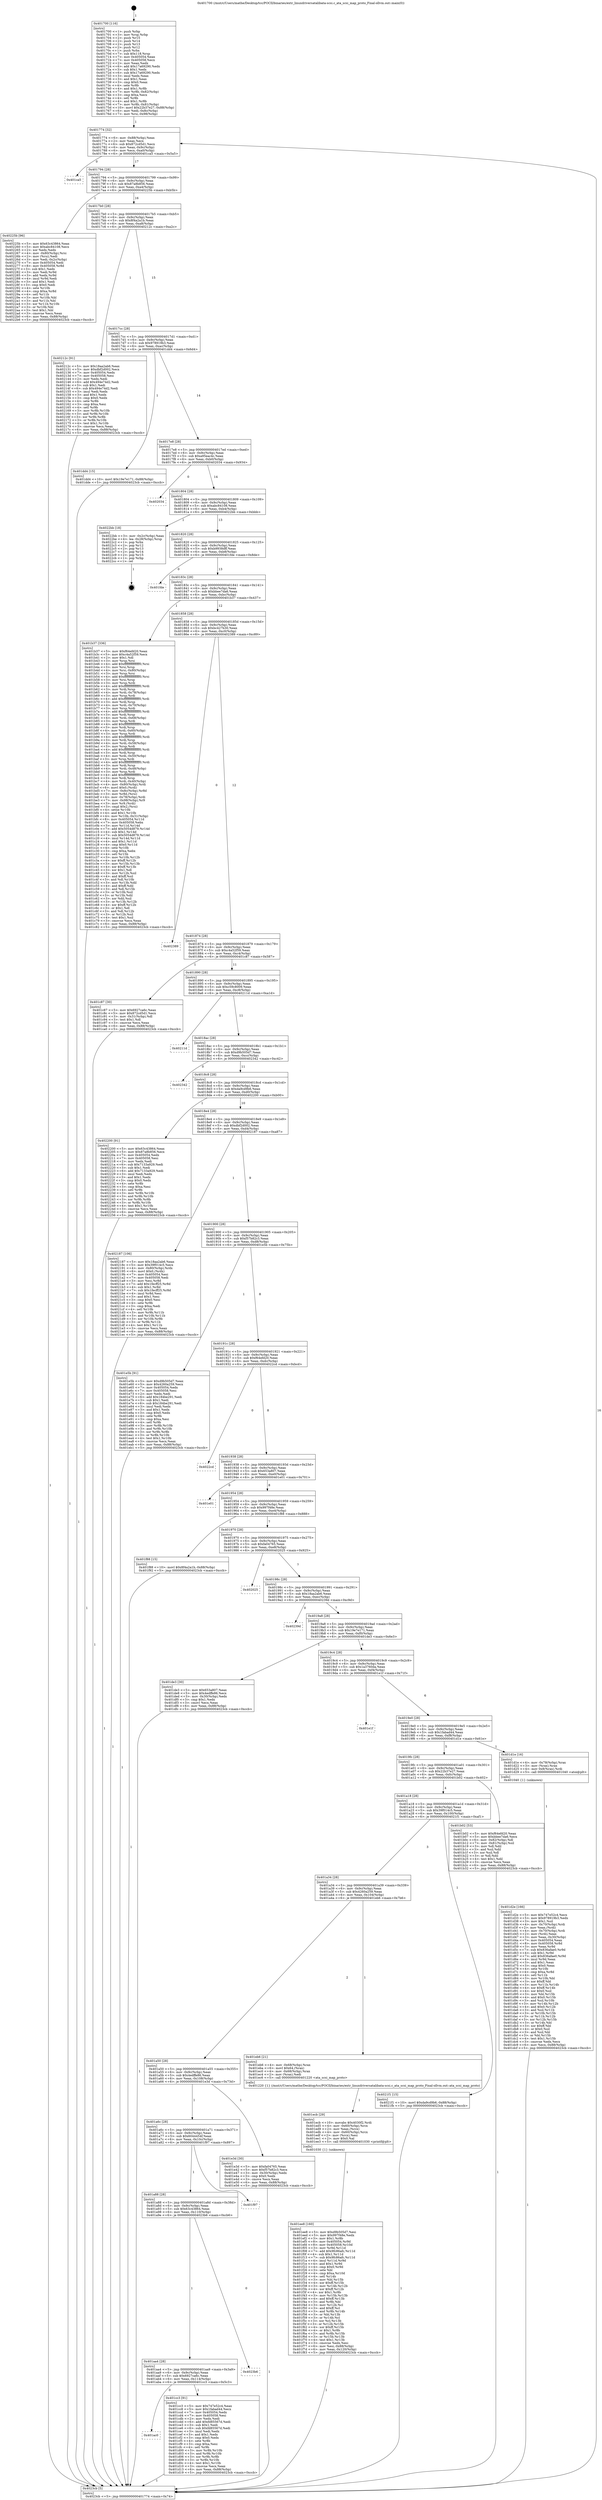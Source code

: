 digraph "0x401700" {
  label = "0x401700 (/mnt/c/Users/mathe/Desktop/tcc/POCII/binaries/extr_linuxdriversatalibata-scsi.c_ata_scsi_map_proto_Final-ollvm.out::main(0))"
  labelloc = "t"
  node[shape=record]

  Entry [label="",width=0.3,height=0.3,shape=circle,fillcolor=black,style=filled]
  "0x401774" [label="{
     0x401774 [32]\l
     | [instrs]\l
     &nbsp;&nbsp;0x401774 \<+6\>: mov -0x88(%rbp),%eax\l
     &nbsp;&nbsp;0x40177a \<+2\>: mov %eax,%ecx\l
     &nbsp;&nbsp;0x40177c \<+6\>: sub $0x872cd5d1,%ecx\l
     &nbsp;&nbsp;0x401782 \<+6\>: mov %eax,-0x9c(%rbp)\l
     &nbsp;&nbsp;0x401788 \<+6\>: mov %ecx,-0xa0(%rbp)\l
     &nbsp;&nbsp;0x40178e \<+6\>: je 0000000000401ca5 \<main+0x5a5\>\l
  }"]
  "0x401ca5" [label="{
     0x401ca5\l
  }", style=dashed]
  "0x401794" [label="{
     0x401794 [28]\l
     | [instrs]\l
     &nbsp;&nbsp;0x401794 \<+5\>: jmp 0000000000401799 \<main+0x99\>\l
     &nbsp;&nbsp;0x401799 \<+6\>: mov -0x9c(%rbp),%eax\l
     &nbsp;&nbsp;0x40179f \<+5\>: sub $0x87a8b856,%eax\l
     &nbsp;&nbsp;0x4017a4 \<+6\>: mov %eax,-0xa4(%rbp)\l
     &nbsp;&nbsp;0x4017aa \<+6\>: je 000000000040225b \<main+0xb5b\>\l
  }"]
  Exit [label="",width=0.3,height=0.3,shape=circle,fillcolor=black,style=filled,peripheries=2]
  "0x40225b" [label="{
     0x40225b [96]\l
     | [instrs]\l
     &nbsp;&nbsp;0x40225b \<+5\>: mov $0x63c43864,%eax\l
     &nbsp;&nbsp;0x402260 \<+5\>: mov $0xabc84108,%ecx\l
     &nbsp;&nbsp;0x402265 \<+2\>: xor %edx,%edx\l
     &nbsp;&nbsp;0x402267 \<+4\>: mov -0x80(%rbp),%rsi\l
     &nbsp;&nbsp;0x40226b \<+2\>: mov (%rsi),%edi\l
     &nbsp;&nbsp;0x40226d \<+3\>: mov %edi,-0x2c(%rbp)\l
     &nbsp;&nbsp;0x402270 \<+7\>: mov 0x405054,%edi\l
     &nbsp;&nbsp;0x402277 \<+8\>: mov 0x405058,%r8d\l
     &nbsp;&nbsp;0x40227f \<+3\>: sub $0x1,%edx\l
     &nbsp;&nbsp;0x402282 \<+3\>: mov %edi,%r9d\l
     &nbsp;&nbsp;0x402285 \<+3\>: add %edx,%r9d\l
     &nbsp;&nbsp;0x402288 \<+4\>: imul %r9d,%edi\l
     &nbsp;&nbsp;0x40228c \<+3\>: and $0x1,%edi\l
     &nbsp;&nbsp;0x40228f \<+3\>: cmp $0x0,%edi\l
     &nbsp;&nbsp;0x402292 \<+4\>: sete %r10b\l
     &nbsp;&nbsp;0x402296 \<+4\>: cmp $0xa,%r8d\l
     &nbsp;&nbsp;0x40229a \<+4\>: setl %r11b\l
     &nbsp;&nbsp;0x40229e \<+3\>: mov %r10b,%bl\l
     &nbsp;&nbsp;0x4022a1 \<+3\>: and %r11b,%bl\l
     &nbsp;&nbsp;0x4022a4 \<+3\>: xor %r11b,%r10b\l
     &nbsp;&nbsp;0x4022a7 \<+3\>: or %r10b,%bl\l
     &nbsp;&nbsp;0x4022aa \<+3\>: test $0x1,%bl\l
     &nbsp;&nbsp;0x4022ad \<+3\>: cmovne %ecx,%eax\l
     &nbsp;&nbsp;0x4022b0 \<+6\>: mov %eax,-0x88(%rbp)\l
     &nbsp;&nbsp;0x4022b6 \<+5\>: jmp 00000000004023cb \<main+0xccb\>\l
  }"]
  "0x4017b0" [label="{
     0x4017b0 [28]\l
     | [instrs]\l
     &nbsp;&nbsp;0x4017b0 \<+5\>: jmp 00000000004017b5 \<main+0xb5\>\l
     &nbsp;&nbsp;0x4017b5 \<+6\>: mov -0x9c(%rbp),%eax\l
     &nbsp;&nbsp;0x4017bb \<+5\>: sub $0x8f4a2a1b,%eax\l
     &nbsp;&nbsp;0x4017c0 \<+6\>: mov %eax,-0xa8(%rbp)\l
     &nbsp;&nbsp;0x4017c6 \<+6\>: je 000000000040212c \<main+0xa2c\>\l
  }"]
  "0x401ee8" [label="{
     0x401ee8 [160]\l
     | [instrs]\l
     &nbsp;&nbsp;0x401ee8 \<+5\>: mov $0xd9b505d7,%esi\l
     &nbsp;&nbsp;0x401eed \<+5\>: mov $0x997f48e,%edx\l
     &nbsp;&nbsp;0x401ef2 \<+3\>: mov $0x1,%r8b\l
     &nbsp;&nbsp;0x401ef5 \<+8\>: mov 0x405054,%r9d\l
     &nbsp;&nbsp;0x401efd \<+8\>: mov 0x405058,%r10d\l
     &nbsp;&nbsp;0x401f05 \<+3\>: mov %r9d,%r11d\l
     &nbsp;&nbsp;0x401f08 \<+7\>: add $0x9fc86afc,%r11d\l
     &nbsp;&nbsp;0x401f0f \<+4\>: sub $0x1,%r11d\l
     &nbsp;&nbsp;0x401f13 \<+7\>: sub $0x9fc86afc,%r11d\l
     &nbsp;&nbsp;0x401f1a \<+4\>: imul %r11d,%r9d\l
     &nbsp;&nbsp;0x401f1e \<+4\>: and $0x1,%r9d\l
     &nbsp;&nbsp;0x401f22 \<+4\>: cmp $0x0,%r9d\l
     &nbsp;&nbsp;0x401f26 \<+3\>: sete %bl\l
     &nbsp;&nbsp;0x401f29 \<+4\>: cmp $0xa,%r10d\l
     &nbsp;&nbsp;0x401f2d \<+4\>: setl %r14b\l
     &nbsp;&nbsp;0x401f31 \<+3\>: mov %bl,%r15b\l
     &nbsp;&nbsp;0x401f34 \<+4\>: xor $0xff,%r15b\l
     &nbsp;&nbsp;0x401f38 \<+3\>: mov %r14b,%r12b\l
     &nbsp;&nbsp;0x401f3b \<+4\>: xor $0xff,%r12b\l
     &nbsp;&nbsp;0x401f3f \<+4\>: xor $0x1,%r8b\l
     &nbsp;&nbsp;0x401f43 \<+3\>: mov %r15b,%r13b\l
     &nbsp;&nbsp;0x401f46 \<+4\>: and $0xff,%r13b\l
     &nbsp;&nbsp;0x401f4a \<+3\>: and %r8b,%bl\l
     &nbsp;&nbsp;0x401f4d \<+3\>: mov %r12b,%cl\l
     &nbsp;&nbsp;0x401f50 \<+3\>: and $0xff,%cl\l
     &nbsp;&nbsp;0x401f53 \<+3\>: and %r8b,%r14b\l
     &nbsp;&nbsp;0x401f56 \<+3\>: or %bl,%r13b\l
     &nbsp;&nbsp;0x401f59 \<+3\>: or %r14b,%cl\l
     &nbsp;&nbsp;0x401f5c \<+3\>: xor %cl,%r13b\l
     &nbsp;&nbsp;0x401f5f \<+3\>: or %r12b,%r15b\l
     &nbsp;&nbsp;0x401f62 \<+4\>: xor $0xff,%r15b\l
     &nbsp;&nbsp;0x401f66 \<+4\>: or $0x1,%r8b\l
     &nbsp;&nbsp;0x401f6a \<+3\>: and %r8b,%r15b\l
     &nbsp;&nbsp;0x401f6d \<+3\>: or %r15b,%r13b\l
     &nbsp;&nbsp;0x401f70 \<+4\>: test $0x1,%r13b\l
     &nbsp;&nbsp;0x401f74 \<+3\>: cmovne %edx,%esi\l
     &nbsp;&nbsp;0x401f77 \<+6\>: mov %esi,-0x88(%rbp)\l
     &nbsp;&nbsp;0x401f7d \<+6\>: mov %eax,-0x120(%rbp)\l
     &nbsp;&nbsp;0x401f83 \<+5\>: jmp 00000000004023cb \<main+0xccb\>\l
  }"]
  "0x40212c" [label="{
     0x40212c [91]\l
     | [instrs]\l
     &nbsp;&nbsp;0x40212c \<+5\>: mov $0x18aa2ab6,%eax\l
     &nbsp;&nbsp;0x402131 \<+5\>: mov $0xdbf2d002,%ecx\l
     &nbsp;&nbsp;0x402136 \<+7\>: mov 0x405054,%edx\l
     &nbsp;&nbsp;0x40213d \<+7\>: mov 0x405058,%esi\l
     &nbsp;&nbsp;0x402144 \<+2\>: mov %edx,%edi\l
     &nbsp;&nbsp;0x402146 \<+6\>: add $0x494e74d2,%edi\l
     &nbsp;&nbsp;0x40214c \<+3\>: sub $0x1,%edi\l
     &nbsp;&nbsp;0x40214f \<+6\>: sub $0x494e74d2,%edi\l
     &nbsp;&nbsp;0x402155 \<+3\>: imul %edi,%edx\l
     &nbsp;&nbsp;0x402158 \<+3\>: and $0x1,%edx\l
     &nbsp;&nbsp;0x40215b \<+3\>: cmp $0x0,%edx\l
     &nbsp;&nbsp;0x40215e \<+4\>: sete %r8b\l
     &nbsp;&nbsp;0x402162 \<+3\>: cmp $0xa,%esi\l
     &nbsp;&nbsp;0x402165 \<+4\>: setl %r9b\l
     &nbsp;&nbsp;0x402169 \<+3\>: mov %r8b,%r10b\l
     &nbsp;&nbsp;0x40216c \<+3\>: and %r9b,%r10b\l
     &nbsp;&nbsp;0x40216f \<+3\>: xor %r9b,%r8b\l
     &nbsp;&nbsp;0x402172 \<+3\>: or %r8b,%r10b\l
     &nbsp;&nbsp;0x402175 \<+4\>: test $0x1,%r10b\l
     &nbsp;&nbsp;0x402179 \<+3\>: cmovne %ecx,%eax\l
     &nbsp;&nbsp;0x40217c \<+6\>: mov %eax,-0x88(%rbp)\l
     &nbsp;&nbsp;0x402182 \<+5\>: jmp 00000000004023cb \<main+0xccb\>\l
  }"]
  "0x4017cc" [label="{
     0x4017cc [28]\l
     | [instrs]\l
     &nbsp;&nbsp;0x4017cc \<+5\>: jmp 00000000004017d1 \<main+0xd1\>\l
     &nbsp;&nbsp;0x4017d1 \<+6\>: mov -0x9c(%rbp),%eax\l
     &nbsp;&nbsp;0x4017d7 \<+5\>: sub $0x978919b3,%eax\l
     &nbsp;&nbsp;0x4017dc \<+6\>: mov %eax,-0xac(%rbp)\l
     &nbsp;&nbsp;0x4017e2 \<+6\>: je 0000000000401dd4 \<main+0x6d4\>\l
  }"]
  "0x401ecb" [label="{
     0x401ecb [29]\l
     | [instrs]\l
     &nbsp;&nbsp;0x401ecb \<+10\>: movabs $0x4030f2,%rdi\l
     &nbsp;&nbsp;0x401ed5 \<+4\>: mov -0x60(%rbp),%rcx\l
     &nbsp;&nbsp;0x401ed9 \<+2\>: mov %eax,(%rcx)\l
     &nbsp;&nbsp;0x401edb \<+4\>: mov -0x60(%rbp),%rcx\l
     &nbsp;&nbsp;0x401edf \<+2\>: mov (%rcx),%esi\l
     &nbsp;&nbsp;0x401ee1 \<+2\>: mov $0x0,%al\l
     &nbsp;&nbsp;0x401ee3 \<+5\>: call 0000000000401030 \<printf@plt\>\l
     | [calls]\l
     &nbsp;&nbsp;0x401030 \{1\} (unknown)\l
  }"]
  "0x401dd4" [label="{
     0x401dd4 [15]\l
     | [instrs]\l
     &nbsp;&nbsp;0x401dd4 \<+10\>: movl $0x19e7e171,-0x88(%rbp)\l
     &nbsp;&nbsp;0x401dde \<+5\>: jmp 00000000004023cb \<main+0xccb\>\l
  }"]
  "0x4017e8" [label="{
     0x4017e8 [28]\l
     | [instrs]\l
     &nbsp;&nbsp;0x4017e8 \<+5\>: jmp 00000000004017ed \<main+0xed\>\l
     &nbsp;&nbsp;0x4017ed \<+6\>: mov -0x9c(%rbp),%eax\l
     &nbsp;&nbsp;0x4017f3 \<+5\>: sub $0xa95eac4c,%eax\l
     &nbsp;&nbsp;0x4017f8 \<+6\>: mov %eax,-0xb0(%rbp)\l
     &nbsp;&nbsp;0x4017fe \<+6\>: je 0000000000402034 \<main+0x934\>\l
  }"]
  "0x401d2e" [label="{
     0x401d2e [166]\l
     | [instrs]\l
     &nbsp;&nbsp;0x401d2e \<+5\>: mov $0x747e52c4,%ecx\l
     &nbsp;&nbsp;0x401d33 \<+5\>: mov $0x978919b3,%edx\l
     &nbsp;&nbsp;0x401d38 \<+3\>: mov $0x1,%sil\l
     &nbsp;&nbsp;0x401d3b \<+4\>: mov -0x70(%rbp),%rdi\l
     &nbsp;&nbsp;0x401d3f \<+2\>: mov %eax,(%rdi)\l
     &nbsp;&nbsp;0x401d41 \<+4\>: mov -0x70(%rbp),%rdi\l
     &nbsp;&nbsp;0x401d45 \<+2\>: mov (%rdi),%eax\l
     &nbsp;&nbsp;0x401d47 \<+3\>: mov %eax,-0x30(%rbp)\l
     &nbsp;&nbsp;0x401d4a \<+7\>: mov 0x405054,%eax\l
     &nbsp;&nbsp;0x401d51 \<+8\>: mov 0x405058,%r8d\l
     &nbsp;&nbsp;0x401d59 \<+3\>: mov %eax,%r9d\l
     &nbsp;&nbsp;0x401d5c \<+7\>: sub $0x836afae0,%r9d\l
     &nbsp;&nbsp;0x401d63 \<+4\>: sub $0x1,%r9d\l
     &nbsp;&nbsp;0x401d67 \<+7\>: add $0x836afae0,%r9d\l
     &nbsp;&nbsp;0x401d6e \<+4\>: imul %r9d,%eax\l
     &nbsp;&nbsp;0x401d72 \<+3\>: and $0x1,%eax\l
     &nbsp;&nbsp;0x401d75 \<+3\>: cmp $0x0,%eax\l
     &nbsp;&nbsp;0x401d78 \<+4\>: sete %r10b\l
     &nbsp;&nbsp;0x401d7c \<+4\>: cmp $0xa,%r8d\l
     &nbsp;&nbsp;0x401d80 \<+4\>: setl %r11b\l
     &nbsp;&nbsp;0x401d84 \<+3\>: mov %r10b,%bl\l
     &nbsp;&nbsp;0x401d87 \<+3\>: xor $0xff,%bl\l
     &nbsp;&nbsp;0x401d8a \<+3\>: mov %r11b,%r14b\l
     &nbsp;&nbsp;0x401d8d \<+4\>: xor $0xff,%r14b\l
     &nbsp;&nbsp;0x401d91 \<+4\>: xor $0x0,%sil\l
     &nbsp;&nbsp;0x401d95 \<+3\>: mov %bl,%r15b\l
     &nbsp;&nbsp;0x401d98 \<+4\>: and $0x0,%r15b\l
     &nbsp;&nbsp;0x401d9c \<+3\>: and %sil,%r10b\l
     &nbsp;&nbsp;0x401d9f \<+3\>: mov %r14b,%r12b\l
     &nbsp;&nbsp;0x401da2 \<+4\>: and $0x0,%r12b\l
     &nbsp;&nbsp;0x401da6 \<+3\>: and %sil,%r11b\l
     &nbsp;&nbsp;0x401da9 \<+3\>: or %r10b,%r15b\l
     &nbsp;&nbsp;0x401dac \<+3\>: or %r11b,%r12b\l
     &nbsp;&nbsp;0x401daf \<+3\>: xor %r12b,%r15b\l
     &nbsp;&nbsp;0x401db2 \<+3\>: or %r14b,%bl\l
     &nbsp;&nbsp;0x401db5 \<+3\>: xor $0xff,%bl\l
     &nbsp;&nbsp;0x401db8 \<+4\>: or $0x0,%sil\l
     &nbsp;&nbsp;0x401dbc \<+3\>: and %sil,%bl\l
     &nbsp;&nbsp;0x401dbf \<+3\>: or %bl,%r15b\l
     &nbsp;&nbsp;0x401dc2 \<+4\>: test $0x1,%r15b\l
     &nbsp;&nbsp;0x401dc6 \<+3\>: cmovne %edx,%ecx\l
     &nbsp;&nbsp;0x401dc9 \<+6\>: mov %ecx,-0x88(%rbp)\l
     &nbsp;&nbsp;0x401dcf \<+5\>: jmp 00000000004023cb \<main+0xccb\>\l
  }"]
  "0x402034" [label="{
     0x402034\l
  }", style=dashed]
  "0x401804" [label="{
     0x401804 [28]\l
     | [instrs]\l
     &nbsp;&nbsp;0x401804 \<+5\>: jmp 0000000000401809 \<main+0x109\>\l
     &nbsp;&nbsp;0x401809 \<+6\>: mov -0x9c(%rbp),%eax\l
     &nbsp;&nbsp;0x40180f \<+5\>: sub $0xabc84108,%eax\l
     &nbsp;&nbsp;0x401814 \<+6\>: mov %eax,-0xb4(%rbp)\l
     &nbsp;&nbsp;0x40181a \<+6\>: je 00000000004022bb \<main+0xbbb\>\l
  }"]
  "0x401ac0" [label="{
     0x401ac0\l
  }", style=dashed]
  "0x4022bb" [label="{
     0x4022bb [18]\l
     | [instrs]\l
     &nbsp;&nbsp;0x4022bb \<+3\>: mov -0x2c(%rbp),%eax\l
     &nbsp;&nbsp;0x4022be \<+4\>: lea -0x28(%rbp),%rsp\l
     &nbsp;&nbsp;0x4022c2 \<+1\>: pop %rbx\l
     &nbsp;&nbsp;0x4022c3 \<+2\>: pop %r12\l
     &nbsp;&nbsp;0x4022c5 \<+2\>: pop %r13\l
     &nbsp;&nbsp;0x4022c7 \<+2\>: pop %r14\l
     &nbsp;&nbsp;0x4022c9 \<+2\>: pop %r15\l
     &nbsp;&nbsp;0x4022cb \<+1\>: pop %rbp\l
     &nbsp;&nbsp;0x4022cc \<+1\>: ret\l
  }"]
  "0x401820" [label="{
     0x401820 [28]\l
     | [instrs]\l
     &nbsp;&nbsp;0x401820 \<+5\>: jmp 0000000000401825 \<main+0x125\>\l
     &nbsp;&nbsp;0x401825 \<+6\>: mov -0x9c(%rbp),%eax\l
     &nbsp;&nbsp;0x40182b \<+5\>: sub $0xb9938dff,%eax\l
     &nbsp;&nbsp;0x401830 \<+6\>: mov %eax,-0xb8(%rbp)\l
     &nbsp;&nbsp;0x401836 \<+6\>: je 0000000000401fde \<main+0x8de\>\l
  }"]
  "0x401cc3" [label="{
     0x401cc3 [91]\l
     | [instrs]\l
     &nbsp;&nbsp;0x401cc3 \<+5\>: mov $0x747e52c4,%eax\l
     &nbsp;&nbsp;0x401cc8 \<+5\>: mov $0x1fabad44,%ecx\l
     &nbsp;&nbsp;0x401ccd \<+7\>: mov 0x405054,%edx\l
     &nbsp;&nbsp;0x401cd4 \<+7\>: mov 0x405058,%esi\l
     &nbsp;&nbsp;0x401cdb \<+2\>: mov %edx,%edi\l
     &nbsp;&nbsp;0x401cdd \<+6\>: add $0xfd85567d,%edi\l
     &nbsp;&nbsp;0x401ce3 \<+3\>: sub $0x1,%edi\l
     &nbsp;&nbsp;0x401ce6 \<+6\>: sub $0xfd85567d,%edi\l
     &nbsp;&nbsp;0x401cec \<+3\>: imul %edi,%edx\l
     &nbsp;&nbsp;0x401cef \<+3\>: and $0x1,%edx\l
     &nbsp;&nbsp;0x401cf2 \<+3\>: cmp $0x0,%edx\l
     &nbsp;&nbsp;0x401cf5 \<+4\>: sete %r8b\l
     &nbsp;&nbsp;0x401cf9 \<+3\>: cmp $0xa,%esi\l
     &nbsp;&nbsp;0x401cfc \<+4\>: setl %r9b\l
     &nbsp;&nbsp;0x401d00 \<+3\>: mov %r8b,%r10b\l
     &nbsp;&nbsp;0x401d03 \<+3\>: and %r9b,%r10b\l
     &nbsp;&nbsp;0x401d06 \<+3\>: xor %r9b,%r8b\l
     &nbsp;&nbsp;0x401d09 \<+3\>: or %r8b,%r10b\l
     &nbsp;&nbsp;0x401d0c \<+4\>: test $0x1,%r10b\l
     &nbsp;&nbsp;0x401d10 \<+3\>: cmovne %ecx,%eax\l
     &nbsp;&nbsp;0x401d13 \<+6\>: mov %eax,-0x88(%rbp)\l
     &nbsp;&nbsp;0x401d19 \<+5\>: jmp 00000000004023cb \<main+0xccb\>\l
  }"]
  "0x401fde" [label="{
     0x401fde\l
  }", style=dashed]
  "0x40183c" [label="{
     0x40183c [28]\l
     | [instrs]\l
     &nbsp;&nbsp;0x40183c \<+5\>: jmp 0000000000401841 \<main+0x141\>\l
     &nbsp;&nbsp;0x401841 \<+6\>: mov -0x9c(%rbp),%eax\l
     &nbsp;&nbsp;0x401847 \<+5\>: sub $0xbbee7da6,%eax\l
     &nbsp;&nbsp;0x40184c \<+6\>: mov %eax,-0xbc(%rbp)\l
     &nbsp;&nbsp;0x401852 \<+6\>: je 0000000000401b37 \<main+0x437\>\l
  }"]
  "0x401aa4" [label="{
     0x401aa4 [28]\l
     | [instrs]\l
     &nbsp;&nbsp;0x401aa4 \<+5\>: jmp 0000000000401aa9 \<main+0x3a9\>\l
     &nbsp;&nbsp;0x401aa9 \<+6\>: mov -0x9c(%rbp),%eax\l
     &nbsp;&nbsp;0x401aaf \<+5\>: sub $0x6927ca6c,%eax\l
     &nbsp;&nbsp;0x401ab4 \<+6\>: mov %eax,-0x114(%rbp)\l
     &nbsp;&nbsp;0x401aba \<+6\>: je 0000000000401cc3 \<main+0x5c3\>\l
  }"]
  "0x401b37" [label="{
     0x401b37 [336]\l
     | [instrs]\l
     &nbsp;&nbsp;0x401b37 \<+5\>: mov $0xf64efd20,%eax\l
     &nbsp;&nbsp;0x401b3c \<+5\>: mov $0xc4a52f59,%ecx\l
     &nbsp;&nbsp;0x401b41 \<+2\>: mov $0x1,%dl\l
     &nbsp;&nbsp;0x401b43 \<+3\>: mov %rsp,%rsi\l
     &nbsp;&nbsp;0x401b46 \<+4\>: add $0xfffffffffffffff0,%rsi\l
     &nbsp;&nbsp;0x401b4a \<+3\>: mov %rsi,%rsp\l
     &nbsp;&nbsp;0x401b4d \<+4\>: mov %rsi,-0x80(%rbp)\l
     &nbsp;&nbsp;0x401b51 \<+3\>: mov %rsp,%rsi\l
     &nbsp;&nbsp;0x401b54 \<+4\>: add $0xfffffffffffffff0,%rsi\l
     &nbsp;&nbsp;0x401b58 \<+3\>: mov %rsi,%rsp\l
     &nbsp;&nbsp;0x401b5b \<+3\>: mov %rsp,%rdi\l
     &nbsp;&nbsp;0x401b5e \<+4\>: add $0xfffffffffffffff0,%rdi\l
     &nbsp;&nbsp;0x401b62 \<+3\>: mov %rdi,%rsp\l
     &nbsp;&nbsp;0x401b65 \<+4\>: mov %rdi,-0x78(%rbp)\l
     &nbsp;&nbsp;0x401b69 \<+3\>: mov %rsp,%rdi\l
     &nbsp;&nbsp;0x401b6c \<+4\>: add $0xfffffffffffffff0,%rdi\l
     &nbsp;&nbsp;0x401b70 \<+3\>: mov %rdi,%rsp\l
     &nbsp;&nbsp;0x401b73 \<+4\>: mov %rdi,-0x70(%rbp)\l
     &nbsp;&nbsp;0x401b77 \<+3\>: mov %rsp,%rdi\l
     &nbsp;&nbsp;0x401b7a \<+4\>: add $0xfffffffffffffff0,%rdi\l
     &nbsp;&nbsp;0x401b7e \<+3\>: mov %rdi,%rsp\l
     &nbsp;&nbsp;0x401b81 \<+4\>: mov %rdi,-0x68(%rbp)\l
     &nbsp;&nbsp;0x401b85 \<+3\>: mov %rsp,%rdi\l
     &nbsp;&nbsp;0x401b88 \<+4\>: add $0xfffffffffffffff0,%rdi\l
     &nbsp;&nbsp;0x401b8c \<+3\>: mov %rdi,%rsp\l
     &nbsp;&nbsp;0x401b8f \<+4\>: mov %rdi,-0x60(%rbp)\l
     &nbsp;&nbsp;0x401b93 \<+3\>: mov %rsp,%rdi\l
     &nbsp;&nbsp;0x401b96 \<+4\>: add $0xfffffffffffffff0,%rdi\l
     &nbsp;&nbsp;0x401b9a \<+3\>: mov %rdi,%rsp\l
     &nbsp;&nbsp;0x401b9d \<+4\>: mov %rdi,-0x58(%rbp)\l
     &nbsp;&nbsp;0x401ba1 \<+3\>: mov %rsp,%rdi\l
     &nbsp;&nbsp;0x401ba4 \<+4\>: add $0xfffffffffffffff0,%rdi\l
     &nbsp;&nbsp;0x401ba8 \<+3\>: mov %rdi,%rsp\l
     &nbsp;&nbsp;0x401bab \<+4\>: mov %rdi,-0x50(%rbp)\l
     &nbsp;&nbsp;0x401baf \<+3\>: mov %rsp,%rdi\l
     &nbsp;&nbsp;0x401bb2 \<+4\>: add $0xfffffffffffffff0,%rdi\l
     &nbsp;&nbsp;0x401bb6 \<+3\>: mov %rdi,%rsp\l
     &nbsp;&nbsp;0x401bb9 \<+4\>: mov %rdi,-0x48(%rbp)\l
     &nbsp;&nbsp;0x401bbd \<+3\>: mov %rsp,%rdi\l
     &nbsp;&nbsp;0x401bc0 \<+4\>: add $0xfffffffffffffff0,%rdi\l
     &nbsp;&nbsp;0x401bc4 \<+3\>: mov %rdi,%rsp\l
     &nbsp;&nbsp;0x401bc7 \<+4\>: mov %rdi,-0x40(%rbp)\l
     &nbsp;&nbsp;0x401bcb \<+4\>: mov -0x80(%rbp),%rdi\l
     &nbsp;&nbsp;0x401bcf \<+6\>: movl $0x0,(%rdi)\l
     &nbsp;&nbsp;0x401bd5 \<+7\>: mov -0x8c(%rbp),%r8d\l
     &nbsp;&nbsp;0x401bdc \<+3\>: mov %r8d,(%rsi)\l
     &nbsp;&nbsp;0x401bdf \<+4\>: mov -0x78(%rbp),%rdi\l
     &nbsp;&nbsp;0x401be3 \<+7\>: mov -0x98(%rbp),%r9\l
     &nbsp;&nbsp;0x401bea \<+3\>: mov %r9,(%rdi)\l
     &nbsp;&nbsp;0x401bed \<+3\>: cmpl $0x2,(%rsi)\l
     &nbsp;&nbsp;0x401bf0 \<+4\>: setne %r10b\l
     &nbsp;&nbsp;0x401bf4 \<+4\>: and $0x1,%r10b\l
     &nbsp;&nbsp;0x401bf8 \<+4\>: mov %r10b,-0x31(%rbp)\l
     &nbsp;&nbsp;0x401bfc \<+8\>: mov 0x405054,%r11d\l
     &nbsp;&nbsp;0x401c04 \<+7\>: mov 0x405058,%ebx\l
     &nbsp;&nbsp;0x401c0b \<+3\>: mov %r11d,%r14d\l
     &nbsp;&nbsp;0x401c0e \<+7\>: add $0x5054d879,%r14d\l
     &nbsp;&nbsp;0x401c15 \<+4\>: sub $0x1,%r14d\l
     &nbsp;&nbsp;0x401c19 \<+7\>: sub $0x5054d879,%r14d\l
     &nbsp;&nbsp;0x401c20 \<+4\>: imul %r14d,%r11d\l
     &nbsp;&nbsp;0x401c24 \<+4\>: and $0x1,%r11d\l
     &nbsp;&nbsp;0x401c28 \<+4\>: cmp $0x0,%r11d\l
     &nbsp;&nbsp;0x401c2c \<+4\>: sete %r10b\l
     &nbsp;&nbsp;0x401c30 \<+3\>: cmp $0xa,%ebx\l
     &nbsp;&nbsp;0x401c33 \<+4\>: setl %r15b\l
     &nbsp;&nbsp;0x401c37 \<+3\>: mov %r10b,%r12b\l
     &nbsp;&nbsp;0x401c3a \<+4\>: xor $0xff,%r12b\l
     &nbsp;&nbsp;0x401c3e \<+3\>: mov %r15b,%r13b\l
     &nbsp;&nbsp;0x401c41 \<+4\>: xor $0xff,%r13b\l
     &nbsp;&nbsp;0x401c45 \<+3\>: xor $0x1,%dl\l
     &nbsp;&nbsp;0x401c48 \<+3\>: mov %r12b,%sil\l
     &nbsp;&nbsp;0x401c4b \<+4\>: and $0xff,%sil\l
     &nbsp;&nbsp;0x401c4f \<+3\>: and %dl,%r10b\l
     &nbsp;&nbsp;0x401c52 \<+3\>: mov %r13b,%dil\l
     &nbsp;&nbsp;0x401c55 \<+4\>: and $0xff,%dil\l
     &nbsp;&nbsp;0x401c59 \<+3\>: and %dl,%r15b\l
     &nbsp;&nbsp;0x401c5c \<+3\>: or %r10b,%sil\l
     &nbsp;&nbsp;0x401c5f \<+3\>: or %r15b,%dil\l
     &nbsp;&nbsp;0x401c62 \<+3\>: xor %dil,%sil\l
     &nbsp;&nbsp;0x401c65 \<+3\>: or %r13b,%r12b\l
     &nbsp;&nbsp;0x401c68 \<+4\>: xor $0xff,%r12b\l
     &nbsp;&nbsp;0x401c6c \<+3\>: or $0x1,%dl\l
     &nbsp;&nbsp;0x401c6f \<+3\>: and %dl,%r12b\l
     &nbsp;&nbsp;0x401c72 \<+3\>: or %r12b,%sil\l
     &nbsp;&nbsp;0x401c75 \<+4\>: test $0x1,%sil\l
     &nbsp;&nbsp;0x401c79 \<+3\>: cmovne %ecx,%eax\l
     &nbsp;&nbsp;0x401c7c \<+6\>: mov %eax,-0x88(%rbp)\l
     &nbsp;&nbsp;0x401c82 \<+5\>: jmp 00000000004023cb \<main+0xccb\>\l
  }"]
  "0x401858" [label="{
     0x401858 [28]\l
     | [instrs]\l
     &nbsp;&nbsp;0x401858 \<+5\>: jmp 000000000040185d \<main+0x15d\>\l
     &nbsp;&nbsp;0x40185d \<+6\>: mov -0x9c(%rbp),%eax\l
     &nbsp;&nbsp;0x401863 \<+5\>: sub $0xbc427b30,%eax\l
     &nbsp;&nbsp;0x401868 \<+6\>: mov %eax,-0xc0(%rbp)\l
     &nbsp;&nbsp;0x40186e \<+6\>: je 0000000000402389 \<main+0xc89\>\l
  }"]
  "0x4023b6" [label="{
     0x4023b6\l
  }", style=dashed]
  "0x402389" [label="{
     0x402389\l
  }", style=dashed]
  "0x401874" [label="{
     0x401874 [28]\l
     | [instrs]\l
     &nbsp;&nbsp;0x401874 \<+5\>: jmp 0000000000401879 \<main+0x179\>\l
     &nbsp;&nbsp;0x401879 \<+6\>: mov -0x9c(%rbp),%eax\l
     &nbsp;&nbsp;0x40187f \<+5\>: sub $0xc4a52f59,%eax\l
     &nbsp;&nbsp;0x401884 \<+6\>: mov %eax,-0xc4(%rbp)\l
     &nbsp;&nbsp;0x40188a \<+6\>: je 0000000000401c87 \<main+0x587\>\l
  }"]
  "0x401a88" [label="{
     0x401a88 [28]\l
     | [instrs]\l
     &nbsp;&nbsp;0x401a88 \<+5\>: jmp 0000000000401a8d \<main+0x38d\>\l
     &nbsp;&nbsp;0x401a8d \<+6\>: mov -0x9c(%rbp),%eax\l
     &nbsp;&nbsp;0x401a93 \<+5\>: sub $0x63c43864,%eax\l
     &nbsp;&nbsp;0x401a98 \<+6\>: mov %eax,-0x110(%rbp)\l
     &nbsp;&nbsp;0x401a9e \<+6\>: je 00000000004023b6 \<main+0xcb6\>\l
  }"]
  "0x401c87" [label="{
     0x401c87 [30]\l
     | [instrs]\l
     &nbsp;&nbsp;0x401c87 \<+5\>: mov $0x6927ca6c,%eax\l
     &nbsp;&nbsp;0x401c8c \<+5\>: mov $0x872cd5d1,%ecx\l
     &nbsp;&nbsp;0x401c91 \<+3\>: mov -0x31(%rbp),%dl\l
     &nbsp;&nbsp;0x401c94 \<+3\>: test $0x1,%dl\l
     &nbsp;&nbsp;0x401c97 \<+3\>: cmovne %ecx,%eax\l
     &nbsp;&nbsp;0x401c9a \<+6\>: mov %eax,-0x88(%rbp)\l
     &nbsp;&nbsp;0x401ca0 \<+5\>: jmp 00000000004023cb \<main+0xccb\>\l
  }"]
  "0x401890" [label="{
     0x401890 [28]\l
     | [instrs]\l
     &nbsp;&nbsp;0x401890 \<+5\>: jmp 0000000000401895 \<main+0x195\>\l
     &nbsp;&nbsp;0x401895 \<+6\>: mov -0x9c(%rbp),%eax\l
     &nbsp;&nbsp;0x40189b \<+5\>: sub $0xc59c8009,%eax\l
     &nbsp;&nbsp;0x4018a0 \<+6\>: mov %eax,-0xc8(%rbp)\l
     &nbsp;&nbsp;0x4018a6 \<+6\>: je 000000000040211d \<main+0xa1d\>\l
  }"]
  "0x401f97" [label="{
     0x401f97\l
  }", style=dashed]
  "0x40211d" [label="{
     0x40211d\l
  }", style=dashed]
  "0x4018ac" [label="{
     0x4018ac [28]\l
     | [instrs]\l
     &nbsp;&nbsp;0x4018ac \<+5\>: jmp 00000000004018b1 \<main+0x1b1\>\l
     &nbsp;&nbsp;0x4018b1 \<+6\>: mov -0x9c(%rbp),%eax\l
     &nbsp;&nbsp;0x4018b7 \<+5\>: sub $0xd9b505d7,%eax\l
     &nbsp;&nbsp;0x4018bc \<+6\>: mov %eax,-0xcc(%rbp)\l
     &nbsp;&nbsp;0x4018c2 \<+6\>: je 0000000000402342 \<main+0xc42\>\l
  }"]
  "0x401a6c" [label="{
     0x401a6c [28]\l
     | [instrs]\l
     &nbsp;&nbsp;0x401a6c \<+5\>: jmp 0000000000401a71 \<main+0x371\>\l
     &nbsp;&nbsp;0x401a71 \<+6\>: mov -0x9c(%rbp),%eax\l
     &nbsp;&nbsp;0x401a77 \<+5\>: sub $0x6044454f,%eax\l
     &nbsp;&nbsp;0x401a7c \<+6\>: mov %eax,-0x10c(%rbp)\l
     &nbsp;&nbsp;0x401a82 \<+6\>: je 0000000000401f97 \<main+0x897\>\l
  }"]
  "0x402342" [label="{
     0x402342\l
  }", style=dashed]
  "0x4018c8" [label="{
     0x4018c8 [28]\l
     | [instrs]\l
     &nbsp;&nbsp;0x4018c8 \<+5\>: jmp 00000000004018cd \<main+0x1cd\>\l
     &nbsp;&nbsp;0x4018cd \<+6\>: mov -0x9c(%rbp),%eax\l
     &nbsp;&nbsp;0x4018d3 \<+5\>: sub $0xda9cd9b6,%eax\l
     &nbsp;&nbsp;0x4018d8 \<+6\>: mov %eax,-0xd0(%rbp)\l
     &nbsp;&nbsp;0x4018de \<+6\>: je 0000000000402200 \<main+0xb00\>\l
  }"]
  "0x401e3d" [label="{
     0x401e3d [30]\l
     | [instrs]\l
     &nbsp;&nbsp;0x401e3d \<+5\>: mov $0xfa04765,%eax\l
     &nbsp;&nbsp;0x401e42 \<+5\>: mov $0xf57b82c3,%ecx\l
     &nbsp;&nbsp;0x401e47 \<+3\>: mov -0x30(%rbp),%edx\l
     &nbsp;&nbsp;0x401e4a \<+3\>: cmp $0x0,%edx\l
     &nbsp;&nbsp;0x401e4d \<+3\>: cmove %ecx,%eax\l
     &nbsp;&nbsp;0x401e50 \<+6\>: mov %eax,-0x88(%rbp)\l
     &nbsp;&nbsp;0x401e56 \<+5\>: jmp 00000000004023cb \<main+0xccb\>\l
  }"]
  "0x402200" [label="{
     0x402200 [91]\l
     | [instrs]\l
     &nbsp;&nbsp;0x402200 \<+5\>: mov $0x63c43864,%eax\l
     &nbsp;&nbsp;0x402205 \<+5\>: mov $0x87a8b856,%ecx\l
     &nbsp;&nbsp;0x40220a \<+7\>: mov 0x405054,%edx\l
     &nbsp;&nbsp;0x402211 \<+7\>: mov 0x405058,%esi\l
     &nbsp;&nbsp;0x402218 \<+2\>: mov %edx,%edi\l
     &nbsp;&nbsp;0x40221a \<+6\>: sub $0x7133a929,%edi\l
     &nbsp;&nbsp;0x402220 \<+3\>: sub $0x1,%edi\l
     &nbsp;&nbsp;0x402223 \<+6\>: add $0x7133a929,%edi\l
     &nbsp;&nbsp;0x402229 \<+3\>: imul %edi,%edx\l
     &nbsp;&nbsp;0x40222c \<+3\>: and $0x1,%edx\l
     &nbsp;&nbsp;0x40222f \<+3\>: cmp $0x0,%edx\l
     &nbsp;&nbsp;0x402232 \<+4\>: sete %r8b\l
     &nbsp;&nbsp;0x402236 \<+3\>: cmp $0xa,%esi\l
     &nbsp;&nbsp;0x402239 \<+4\>: setl %r9b\l
     &nbsp;&nbsp;0x40223d \<+3\>: mov %r8b,%r10b\l
     &nbsp;&nbsp;0x402240 \<+3\>: and %r9b,%r10b\l
     &nbsp;&nbsp;0x402243 \<+3\>: xor %r9b,%r8b\l
     &nbsp;&nbsp;0x402246 \<+3\>: or %r8b,%r10b\l
     &nbsp;&nbsp;0x402249 \<+4\>: test $0x1,%r10b\l
     &nbsp;&nbsp;0x40224d \<+3\>: cmovne %ecx,%eax\l
     &nbsp;&nbsp;0x402250 \<+6\>: mov %eax,-0x88(%rbp)\l
     &nbsp;&nbsp;0x402256 \<+5\>: jmp 00000000004023cb \<main+0xccb\>\l
  }"]
  "0x4018e4" [label="{
     0x4018e4 [28]\l
     | [instrs]\l
     &nbsp;&nbsp;0x4018e4 \<+5\>: jmp 00000000004018e9 \<main+0x1e9\>\l
     &nbsp;&nbsp;0x4018e9 \<+6\>: mov -0x9c(%rbp),%eax\l
     &nbsp;&nbsp;0x4018ef \<+5\>: sub $0xdbf2d002,%eax\l
     &nbsp;&nbsp;0x4018f4 \<+6\>: mov %eax,-0xd4(%rbp)\l
     &nbsp;&nbsp;0x4018fa \<+6\>: je 0000000000402187 \<main+0xa87\>\l
  }"]
  "0x401a50" [label="{
     0x401a50 [28]\l
     | [instrs]\l
     &nbsp;&nbsp;0x401a50 \<+5\>: jmp 0000000000401a55 \<main+0x355\>\l
     &nbsp;&nbsp;0x401a55 \<+6\>: mov -0x9c(%rbp),%eax\l
     &nbsp;&nbsp;0x401a5b \<+5\>: sub $0x4edffe86,%eax\l
     &nbsp;&nbsp;0x401a60 \<+6\>: mov %eax,-0x108(%rbp)\l
     &nbsp;&nbsp;0x401a66 \<+6\>: je 0000000000401e3d \<main+0x73d\>\l
  }"]
  "0x402187" [label="{
     0x402187 [106]\l
     | [instrs]\l
     &nbsp;&nbsp;0x402187 \<+5\>: mov $0x18aa2ab6,%eax\l
     &nbsp;&nbsp;0x40218c \<+5\>: mov $0x39f014c5,%ecx\l
     &nbsp;&nbsp;0x402191 \<+4\>: mov -0x80(%rbp),%rdx\l
     &nbsp;&nbsp;0x402195 \<+6\>: movl $0x0,(%rdx)\l
     &nbsp;&nbsp;0x40219b \<+7\>: mov 0x405054,%esi\l
     &nbsp;&nbsp;0x4021a2 \<+7\>: mov 0x405058,%edi\l
     &nbsp;&nbsp;0x4021a9 \<+3\>: mov %esi,%r8d\l
     &nbsp;&nbsp;0x4021ac \<+7\>: add $0x1fecff25,%r8d\l
     &nbsp;&nbsp;0x4021b3 \<+4\>: sub $0x1,%r8d\l
     &nbsp;&nbsp;0x4021b7 \<+7\>: sub $0x1fecff25,%r8d\l
     &nbsp;&nbsp;0x4021be \<+4\>: imul %r8d,%esi\l
     &nbsp;&nbsp;0x4021c2 \<+3\>: and $0x1,%esi\l
     &nbsp;&nbsp;0x4021c5 \<+3\>: cmp $0x0,%esi\l
     &nbsp;&nbsp;0x4021c8 \<+4\>: sete %r9b\l
     &nbsp;&nbsp;0x4021cc \<+3\>: cmp $0xa,%edi\l
     &nbsp;&nbsp;0x4021cf \<+4\>: setl %r10b\l
     &nbsp;&nbsp;0x4021d3 \<+3\>: mov %r9b,%r11b\l
     &nbsp;&nbsp;0x4021d6 \<+3\>: and %r10b,%r11b\l
     &nbsp;&nbsp;0x4021d9 \<+3\>: xor %r10b,%r9b\l
     &nbsp;&nbsp;0x4021dc \<+3\>: or %r9b,%r11b\l
     &nbsp;&nbsp;0x4021df \<+4\>: test $0x1,%r11b\l
     &nbsp;&nbsp;0x4021e3 \<+3\>: cmovne %ecx,%eax\l
     &nbsp;&nbsp;0x4021e6 \<+6\>: mov %eax,-0x88(%rbp)\l
     &nbsp;&nbsp;0x4021ec \<+5\>: jmp 00000000004023cb \<main+0xccb\>\l
  }"]
  "0x401900" [label="{
     0x401900 [28]\l
     | [instrs]\l
     &nbsp;&nbsp;0x401900 \<+5\>: jmp 0000000000401905 \<main+0x205\>\l
     &nbsp;&nbsp;0x401905 \<+6\>: mov -0x9c(%rbp),%eax\l
     &nbsp;&nbsp;0x40190b \<+5\>: sub $0xf57b82c3,%eax\l
     &nbsp;&nbsp;0x401910 \<+6\>: mov %eax,-0xd8(%rbp)\l
     &nbsp;&nbsp;0x401916 \<+6\>: je 0000000000401e5b \<main+0x75b\>\l
  }"]
  "0x401eb6" [label="{
     0x401eb6 [21]\l
     | [instrs]\l
     &nbsp;&nbsp;0x401eb6 \<+4\>: mov -0x68(%rbp),%rax\l
     &nbsp;&nbsp;0x401eba \<+6\>: movl $0x64,(%rax)\l
     &nbsp;&nbsp;0x401ec0 \<+4\>: mov -0x68(%rbp),%rax\l
     &nbsp;&nbsp;0x401ec4 \<+2\>: mov (%rax),%edi\l
     &nbsp;&nbsp;0x401ec6 \<+5\>: call 0000000000401220 \<ata_scsi_map_proto\>\l
     | [calls]\l
     &nbsp;&nbsp;0x401220 \{1\} (/mnt/c/Users/mathe/Desktop/tcc/POCII/binaries/extr_linuxdriversatalibata-scsi.c_ata_scsi_map_proto_Final-ollvm.out::ata_scsi_map_proto)\l
  }"]
  "0x401e5b" [label="{
     0x401e5b [91]\l
     | [instrs]\l
     &nbsp;&nbsp;0x401e5b \<+5\>: mov $0xd9b505d7,%eax\l
     &nbsp;&nbsp;0x401e60 \<+5\>: mov $0x4260a259,%ecx\l
     &nbsp;&nbsp;0x401e65 \<+7\>: mov 0x405054,%edx\l
     &nbsp;&nbsp;0x401e6c \<+7\>: mov 0x405058,%esi\l
     &nbsp;&nbsp;0x401e73 \<+2\>: mov %edx,%edi\l
     &nbsp;&nbsp;0x401e75 \<+6\>: add $0x184be291,%edi\l
     &nbsp;&nbsp;0x401e7b \<+3\>: sub $0x1,%edi\l
     &nbsp;&nbsp;0x401e7e \<+6\>: sub $0x184be291,%edi\l
     &nbsp;&nbsp;0x401e84 \<+3\>: imul %edi,%edx\l
     &nbsp;&nbsp;0x401e87 \<+3\>: and $0x1,%edx\l
     &nbsp;&nbsp;0x401e8a \<+3\>: cmp $0x0,%edx\l
     &nbsp;&nbsp;0x401e8d \<+4\>: sete %r8b\l
     &nbsp;&nbsp;0x401e91 \<+3\>: cmp $0xa,%esi\l
     &nbsp;&nbsp;0x401e94 \<+4\>: setl %r9b\l
     &nbsp;&nbsp;0x401e98 \<+3\>: mov %r8b,%r10b\l
     &nbsp;&nbsp;0x401e9b \<+3\>: and %r9b,%r10b\l
     &nbsp;&nbsp;0x401e9e \<+3\>: xor %r9b,%r8b\l
     &nbsp;&nbsp;0x401ea1 \<+3\>: or %r8b,%r10b\l
     &nbsp;&nbsp;0x401ea4 \<+4\>: test $0x1,%r10b\l
     &nbsp;&nbsp;0x401ea8 \<+3\>: cmovne %ecx,%eax\l
     &nbsp;&nbsp;0x401eab \<+6\>: mov %eax,-0x88(%rbp)\l
     &nbsp;&nbsp;0x401eb1 \<+5\>: jmp 00000000004023cb \<main+0xccb\>\l
  }"]
  "0x40191c" [label="{
     0x40191c [28]\l
     | [instrs]\l
     &nbsp;&nbsp;0x40191c \<+5\>: jmp 0000000000401921 \<main+0x221\>\l
     &nbsp;&nbsp;0x401921 \<+6\>: mov -0x9c(%rbp),%eax\l
     &nbsp;&nbsp;0x401927 \<+5\>: sub $0xf64efd20,%eax\l
     &nbsp;&nbsp;0x40192c \<+6\>: mov %eax,-0xdc(%rbp)\l
     &nbsp;&nbsp;0x401932 \<+6\>: je 00000000004022cd \<main+0xbcd\>\l
  }"]
  "0x401a34" [label="{
     0x401a34 [28]\l
     | [instrs]\l
     &nbsp;&nbsp;0x401a34 \<+5\>: jmp 0000000000401a39 \<main+0x339\>\l
     &nbsp;&nbsp;0x401a39 \<+6\>: mov -0x9c(%rbp),%eax\l
     &nbsp;&nbsp;0x401a3f \<+5\>: sub $0x4260a259,%eax\l
     &nbsp;&nbsp;0x401a44 \<+6\>: mov %eax,-0x104(%rbp)\l
     &nbsp;&nbsp;0x401a4a \<+6\>: je 0000000000401eb6 \<main+0x7b6\>\l
  }"]
  "0x4022cd" [label="{
     0x4022cd\l
  }", style=dashed]
  "0x401938" [label="{
     0x401938 [28]\l
     | [instrs]\l
     &nbsp;&nbsp;0x401938 \<+5\>: jmp 000000000040193d \<main+0x23d\>\l
     &nbsp;&nbsp;0x40193d \<+6\>: mov -0x9c(%rbp),%eax\l
     &nbsp;&nbsp;0x401943 \<+5\>: sub $0x653a807,%eax\l
     &nbsp;&nbsp;0x401948 \<+6\>: mov %eax,-0xe0(%rbp)\l
     &nbsp;&nbsp;0x40194e \<+6\>: je 0000000000401e01 \<main+0x701\>\l
  }"]
  "0x4021f1" [label="{
     0x4021f1 [15]\l
     | [instrs]\l
     &nbsp;&nbsp;0x4021f1 \<+10\>: movl $0xda9cd9b6,-0x88(%rbp)\l
     &nbsp;&nbsp;0x4021fb \<+5\>: jmp 00000000004023cb \<main+0xccb\>\l
  }"]
  "0x401e01" [label="{
     0x401e01\l
  }", style=dashed]
  "0x401954" [label="{
     0x401954 [28]\l
     | [instrs]\l
     &nbsp;&nbsp;0x401954 \<+5\>: jmp 0000000000401959 \<main+0x259\>\l
     &nbsp;&nbsp;0x401959 \<+6\>: mov -0x9c(%rbp),%eax\l
     &nbsp;&nbsp;0x40195f \<+5\>: sub $0x997f48e,%eax\l
     &nbsp;&nbsp;0x401964 \<+6\>: mov %eax,-0xe4(%rbp)\l
     &nbsp;&nbsp;0x40196a \<+6\>: je 0000000000401f88 \<main+0x888\>\l
  }"]
  "0x401700" [label="{
     0x401700 [116]\l
     | [instrs]\l
     &nbsp;&nbsp;0x401700 \<+1\>: push %rbp\l
     &nbsp;&nbsp;0x401701 \<+3\>: mov %rsp,%rbp\l
     &nbsp;&nbsp;0x401704 \<+2\>: push %r15\l
     &nbsp;&nbsp;0x401706 \<+2\>: push %r14\l
     &nbsp;&nbsp;0x401708 \<+2\>: push %r13\l
     &nbsp;&nbsp;0x40170a \<+2\>: push %r12\l
     &nbsp;&nbsp;0x40170c \<+1\>: push %rbx\l
     &nbsp;&nbsp;0x40170d \<+7\>: sub $0x118,%rsp\l
     &nbsp;&nbsp;0x401714 \<+7\>: mov 0x405054,%eax\l
     &nbsp;&nbsp;0x40171b \<+7\>: mov 0x405058,%ecx\l
     &nbsp;&nbsp;0x401722 \<+2\>: mov %eax,%edx\l
     &nbsp;&nbsp;0x401724 \<+6\>: add $0x17a69290,%edx\l
     &nbsp;&nbsp;0x40172a \<+3\>: sub $0x1,%edx\l
     &nbsp;&nbsp;0x40172d \<+6\>: sub $0x17a69290,%edx\l
     &nbsp;&nbsp;0x401733 \<+3\>: imul %edx,%eax\l
     &nbsp;&nbsp;0x401736 \<+3\>: and $0x1,%eax\l
     &nbsp;&nbsp;0x401739 \<+3\>: cmp $0x0,%eax\l
     &nbsp;&nbsp;0x40173c \<+4\>: sete %r8b\l
     &nbsp;&nbsp;0x401740 \<+4\>: and $0x1,%r8b\l
     &nbsp;&nbsp;0x401744 \<+7\>: mov %r8b,-0x82(%rbp)\l
     &nbsp;&nbsp;0x40174b \<+3\>: cmp $0xa,%ecx\l
     &nbsp;&nbsp;0x40174e \<+4\>: setl %r8b\l
     &nbsp;&nbsp;0x401752 \<+4\>: and $0x1,%r8b\l
     &nbsp;&nbsp;0x401756 \<+7\>: mov %r8b,-0x81(%rbp)\l
     &nbsp;&nbsp;0x40175d \<+10\>: movl $0x22b37e27,-0x88(%rbp)\l
     &nbsp;&nbsp;0x401767 \<+6\>: mov %edi,-0x8c(%rbp)\l
     &nbsp;&nbsp;0x40176d \<+7\>: mov %rsi,-0x98(%rbp)\l
  }"]
  "0x401f88" [label="{
     0x401f88 [15]\l
     | [instrs]\l
     &nbsp;&nbsp;0x401f88 \<+10\>: movl $0x8f4a2a1b,-0x88(%rbp)\l
     &nbsp;&nbsp;0x401f92 \<+5\>: jmp 00000000004023cb \<main+0xccb\>\l
  }"]
  "0x401970" [label="{
     0x401970 [28]\l
     | [instrs]\l
     &nbsp;&nbsp;0x401970 \<+5\>: jmp 0000000000401975 \<main+0x275\>\l
     &nbsp;&nbsp;0x401975 \<+6\>: mov -0x9c(%rbp),%eax\l
     &nbsp;&nbsp;0x40197b \<+5\>: sub $0xfa04765,%eax\l
     &nbsp;&nbsp;0x401980 \<+6\>: mov %eax,-0xe8(%rbp)\l
     &nbsp;&nbsp;0x401986 \<+6\>: je 0000000000402025 \<main+0x925\>\l
  }"]
  "0x4023cb" [label="{
     0x4023cb [5]\l
     | [instrs]\l
     &nbsp;&nbsp;0x4023cb \<+5\>: jmp 0000000000401774 \<main+0x74\>\l
  }"]
  "0x402025" [label="{
     0x402025\l
  }", style=dashed]
  "0x40198c" [label="{
     0x40198c [28]\l
     | [instrs]\l
     &nbsp;&nbsp;0x40198c \<+5\>: jmp 0000000000401991 \<main+0x291\>\l
     &nbsp;&nbsp;0x401991 \<+6\>: mov -0x9c(%rbp),%eax\l
     &nbsp;&nbsp;0x401997 \<+5\>: sub $0x18aa2ab6,%eax\l
     &nbsp;&nbsp;0x40199c \<+6\>: mov %eax,-0xec(%rbp)\l
     &nbsp;&nbsp;0x4019a2 \<+6\>: je 000000000040239d \<main+0xc9d\>\l
  }"]
  "0x401a18" [label="{
     0x401a18 [28]\l
     | [instrs]\l
     &nbsp;&nbsp;0x401a18 \<+5\>: jmp 0000000000401a1d \<main+0x31d\>\l
     &nbsp;&nbsp;0x401a1d \<+6\>: mov -0x9c(%rbp),%eax\l
     &nbsp;&nbsp;0x401a23 \<+5\>: sub $0x39f014c5,%eax\l
     &nbsp;&nbsp;0x401a28 \<+6\>: mov %eax,-0x100(%rbp)\l
     &nbsp;&nbsp;0x401a2e \<+6\>: je 00000000004021f1 \<main+0xaf1\>\l
  }"]
  "0x40239d" [label="{
     0x40239d\l
  }", style=dashed]
  "0x4019a8" [label="{
     0x4019a8 [28]\l
     | [instrs]\l
     &nbsp;&nbsp;0x4019a8 \<+5\>: jmp 00000000004019ad \<main+0x2ad\>\l
     &nbsp;&nbsp;0x4019ad \<+6\>: mov -0x9c(%rbp),%eax\l
     &nbsp;&nbsp;0x4019b3 \<+5\>: sub $0x19e7e171,%eax\l
     &nbsp;&nbsp;0x4019b8 \<+6\>: mov %eax,-0xf0(%rbp)\l
     &nbsp;&nbsp;0x4019be \<+6\>: je 0000000000401de3 \<main+0x6e3\>\l
  }"]
  "0x401b02" [label="{
     0x401b02 [53]\l
     | [instrs]\l
     &nbsp;&nbsp;0x401b02 \<+5\>: mov $0xf64efd20,%eax\l
     &nbsp;&nbsp;0x401b07 \<+5\>: mov $0xbbee7da6,%ecx\l
     &nbsp;&nbsp;0x401b0c \<+6\>: mov -0x82(%rbp),%dl\l
     &nbsp;&nbsp;0x401b12 \<+7\>: mov -0x81(%rbp),%sil\l
     &nbsp;&nbsp;0x401b19 \<+3\>: mov %dl,%dil\l
     &nbsp;&nbsp;0x401b1c \<+3\>: and %sil,%dil\l
     &nbsp;&nbsp;0x401b1f \<+3\>: xor %sil,%dl\l
     &nbsp;&nbsp;0x401b22 \<+3\>: or %dl,%dil\l
     &nbsp;&nbsp;0x401b25 \<+4\>: test $0x1,%dil\l
     &nbsp;&nbsp;0x401b29 \<+3\>: cmovne %ecx,%eax\l
     &nbsp;&nbsp;0x401b2c \<+6\>: mov %eax,-0x88(%rbp)\l
     &nbsp;&nbsp;0x401b32 \<+5\>: jmp 00000000004023cb \<main+0xccb\>\l
  }"]
  "0x401de3" [label="{
     0x401de3 [30]\l
     | [instrs]\l
     &nbsp;&nbsp;0x401de3 \<+5\>: mov $0x653a807,%eax\l
     &nbsp;&nbsp;0x401de8 \<+5\>: mov $0x4edffe86,%ecx\l
     &nbsp;&nbsp;0x401ded \<+3\>: mov -0x30(%rbp),%edx\l
     &nbsp;&nbsp;0x401df0 \<+3\>: cmp $0x1,%edx\l
     &nbsp;&nbsp;0x401df3 \<+3\>: cmovl %ecx,%eax\l
     &nbsp;&nbsp;0x401df6 \<+6\>: mov %eax,-0x88(%rbp)\l
     &nbsp;&nbsp;0x401dfc \<+5\>: jmp 00000000004023cb \<main+0xccb\>\l
  }"]
  "0x4019c4" [label="{
     0x4019c4 [28]\l
     | [instrs]\l
     &nbsp;&nbsp;0x4019c4 \<+5\>: jmp 00000000004019c9 \<main+0x2c9\>\l
     &nbsp;&nbsp;0x4019c9 \<+6\>: mov -0x9c(%rbp),%eax\l
     &nbsp;&nbsp;0x4019cf \<+5\>: sub $0x1a3760da,%eax\l
     &nbsp;&nbsp;0x4019d4 \<+6\>: mov %eax,-0xf4(%rbp)\l
     &nbsp;&nbsp;0x4019da \<+6\>: je 0000000000401e1f \<main+0x71f\>\l
  }"]
  "0x4019fc" [label="{
     0x4019fc [28]\l
     | [instrs]\l
     &nbsp;&nbsp;0x4019fc \<+5\>: jmp 0000000000401a01 \<main+0x301\>\l
     &nbsp;&nbsp;0x401a01 \<+6\>: mov -0x9c(%rbp),%eax\l
     &nbsp;&nbsp;0x401a07 \<+5\>: sub $0x22b37e27,%eax\l
     &nbsp;&nbsp;0x401a0c \<+6\>: mov %eax,-0xfc(%rbp)\l
     &nbsp;&nbsp;0x401a12 \<+6\>: je 0000000000401b02 \<main+0x402\>\l
  }"]
  "0x401e1f" [label="{
     0x401e1f\l
  }", style=dashed]
  "0x4019e0" [label="{
     0x4019e0 [28]\l
     | [instrs]\l
     &nbsp;&nbsp;0x4019e0 \<+5\>: jmp 00000000004019e5 \<main+0x2e5\>\l
     &nbsp;&nbsp;0x4019e5 \<+6\>: mov -0x9c(%rbp),%eax\l
     &nbsp;&nbsp;0x4019eb \<+5\>: sub $0x1fabad44,%eax\l
     &nbsp;&nbsp;0x4019f0 \<+6\>: mov %eax,-0xf8(%rbp)\l
     &nbsp;&nbsp;0x4019f6 \<+6\>: je 0000000000401d1e \<main+0x61e\>\l
  }"]
  "0x401d1e" [label="{
     0x401d1e [16]\l
     | [instrs]\l
     &nbsp;&nbsp;0x401d1e \<+4\>: mov -0x78(%rbp),%rax\l
     &nbsp;&nbsp;0x401d22 \<+3\>: mov (%rax),%rax\l
     &nbsp;&nbsp;0x401d25 \<+4\>: mov 0x8(%rax),%rdi\l
     &nbsp;&nbsp;0x401d29 \<+5\>: call 0000000000401040 \<atoi@plt\>\l
     | [calls]\l
     &nbsp;&nbsp;0x401040 \{1\} (unknown)\l
  }"]
  Entry -> "0x401700" [label=" 1"]
  "0x401774" -> "0x401ca5" [label=" 0"]
  "0x401774" -> "0x401794" [label=" 17"]
  "0x4022bb" -> Exit [label=" 1"]
  "0x401794" -> "0x40225b" [label=" 1"]
  "0x401794" -> "0x4017b0" [label=" 16"]
  "0x40225b" -> "0x4023cb" [label=" 1"]
  "0x4017b0" -> "0x40212c" [label=" 1"]
  "0x4017b0" -> "0x4017cc" [label=" 15"]
  "0x402200" -> "0x4023cb" [label=" 1"]
  "0x4017cc" -> "0x401dd4" [label=" 1"]
  "0x4017cc" -> "0x4017e8" [label=" 14"]
  "0x4021f1" -> "0x4023cb" [label=" 1"]
  "0x4017e8" -> "0x402034" [label=" 0"]
  "0x4017e8" -> "0x401804" [label=" 14"]
  "0x402187" -> "0x4023cb" [label=" 1"]
  "0x401804" -> "0x4022bb" [label=" 1"]
  "0x401804" -> "0x401820" [label=" 13"]
  "0x40212c" -> "0x4023cb" [label=" 1"]
  "0x401820" -> "0x401fde" [label=" 0"]
  "0x401820" -> "0x40183c" [label=" 13"]
  "0x401f88" -> "0x4023cb" [label=" 1"]
  "0x40183c" -> "0x401b37" [label=" 1"]
  "0x40183c" -> "0x401858" [label=" 12"]
  "0x401ecb" -> "0x401ee8" [label=" 1"]
  "0x401858" -> "0x402389" [label=" 0"]
  "0x401858" -> "0x401874" [label=" 12"]
  "0x401eb6" -> "0x401ecb" [label=" 1"]
  "0x401874" -> "0x401c87" [label=" 1"]
  "0x401874" -> "0x401890" [label=" 11"]
  "0x401e3d" -> "0x4023cb" [label=" 1"]
  "0x401890" -> "0x40211d" [label=" 0"]
  "0x401890" -> "0x4018ac" [label=" 11"]
  "0x401de3" -> "0x4023cb" [label=" 1"]
  "0x4018ac" -> "0x402342" [label=" 0"]
  "0x4018ac" -> "0x4018c8" [label=" 11"]
  "0x401d2e" -> "0x4023cb" [label=" 1"]
  "0x4018c8" -> "0x402200" [label=" 1"]
  "0x4018c8" -> "0x4018e4" [label=" 10"]
  "0x401d1e" -> "0x401d2e" [label=" 1"]
  "0x4018e4" -> "0x402187" [label=" 1"]
  "0x4018e4" -> "0x401900" [label=" 9"]
  "0x401aa4" -> "0x401ac0" [label=" 0"]
  "0x401900" -> "0x401e5b" [label=" 1"]
  "0x401900" -> "0x40191c" [label=" 8"]
  "0x401aa4" -> "0x401cc3" [label=" 1"]
  "0x40191c" -> "0x4022cd" [label=" 0"]
  "0x40191c" -> "0x401938" [label=" 8"]
  "0x401a88" -> "0x401aa4" [label=" 1"]
  "0x401938" -> "0x401e01" [label=" 0"]
  "0x401938" -> "0x401954" [label=" 8"]
  "0x401a88" -> "0x4023b6" [label=" 0"]
  "0x401954" -> "0x401f88" [label=" 1"]
  "0x401954" -> "0x401970" [label=" 7"]
  "0x401a6c" -> "0x401f97" [label=" 0"]
  "0x401970" -> "0x402025" [label=" 0"]
  "0x401970" -> "0x40198c" [label=" 7"]
  "0x401dd4" -> "0x4023cb" [label=" 1"]
  "0x40198c" -> "0x40239d" [label=" 0"]
  "0x40198c" -> "0x4019a8" [label=" 7"]
  "0x401a50" -> "0x401a6c" [label=" 1"]
  "0x4019a8" -> "0x401de3" [label=" 1"]
  "0x4019a8" -> "0x4019c4" [label=" 6"]
  "0x401a50" -> "0x401e3d" [label=" 1"]
  "0x4019c4" -> "0x401e1f" [label=" 0"]
  "0x4019c4" -> "0x4019e0" [label=" 6"]
  "0x401a34" -> "0x401a50" [label=" 2"]
  "0x4019e0" -> "0x401d1e" [label=" 1"]
  "0x4019e0" -> "0x4019fc" [label=" 5"]
  "0x401cc3" -> "0x4023cb" [label=" 1"]
  "0x4019fc" -> "0x401b02" [label=" 1"]
  "0x4019fc" -> "0x401a18" [label=" 4"]
  "0x401b02" -> "0x4023cb" [label=" 1"]
  "0x401700" -> "0x401774" [label=" 1"]
  "0x4023cb" -> "0x401774" [label=" 16"]
  "0x401a6c" -> "0x401a88" [label=" 1"]
  "0x401b37" -> "0x4023cb" [label=" 1"]
  "0x401c87" -> "0x4023cb" [label=" 1"]
  "0x401e5b" -> "0x4023cb" [label=" 1"]
  "0x401a18" -> "0x4021f1" [label=" 1"]
  "0x401a18" -> "0x401a34" [label=" 3"]
  "0x401ee8" -> "0x4023cb" [label=" 1"]
  "0x401a34" -> "0x401eb6" [label=" 1"]
}
